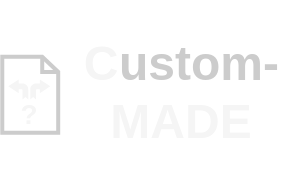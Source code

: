 <mxfile version="12.5.5" type="device"><diagram id="DMRTVL-Fflz_VtOPHfIx" name="Page-1"><mxGraphModel dx="377" dy="90" grid="1" gridSize="10" guides="1" tooltips="1" connect="1" arrows="1" fold="1" page="1" pageScale="1" pageWidth="850" pageHeight="1100" math="0" shadow="0"><root><mxCell id="0"/><mxCell id="1" parent="0"/><mxCell id="o0m-Q0coYIVBU3RR0BmP-1" value="&lt;h1&gt;&amp;nbsp; &amp;nbsp;ustom-&lt;br&gt;&amp;nbsp;&lt;/h1&gt;" style="text;html=1;align=center;verticalAlign=middle;resizable=0;points=[];autosize=1;fillColor=none;strokeColor=none;fontColor=#CCCCCC;labelBackgroundColor=none;" vertex="1" parent="1"><mxGeometry x="28" y="105.5" width="120" height="60" as="geometry"/></mxCell><mxCell id="o0m-Q0coYIVBU3RR0BmP-2" value="" style="html=1;verticalLabelPosition=bottom;align=center;labelBackgroundColor=#ffffff;verticalAlign=top;strokeWidth=2;shadow=0;dashed=0;shape=mxgraph.ios7.icons.document;aspect=fixed;fillColor=none;strokeColor=#CCCCCC;fontColor=#333333;" vertex="1" parent="1"><mxGeometry x="0.14" y="118.37" width="27.96" height="38" as="geometry"/></mxCell><mxCell id="o0m-Q0coYIVBU3RR0BmP-6" value="" style="html=1;shadow=0;dashed=0;align=center;verticalAlign=middle;shape=mxgraph.arrows2.bendArrow;dy=1.44;dx=5.22;notch=1.29;arrowHead=6.85;rounded=1;labelBackgroundColor=none;strokeColor=none;fillColor=#F5F5F5;fontSize=60;aspect=fixed;flipH=0;fontColor=#CCCCCC;" vertex="1" parent="1"><mxGeometry x="14.14" y="129.75" width="10" height="10" as="geometry"/></mxCell><mxCell id="o0m-Q0coYIVBU3RR0BmP-8" value="" style="html=1;shadow=0;dashed=0;align=center;verticalAlign=middle;shape=mxgraph.arrows2.bendArrow;dy=1.44;dx=5.22;notch=1.21;arrowHead=6.85;rounded=1;labelBackgroundColor=none;strokeColor=none;fillColor=#F5F5F5;fontSize=60;aspect=fixed;flipH=1;fontColor=#CCCCCC;" vertex="1" parent="1"><mxGeometry x="3.14" y="129.75" width="10" height="10" as="geometry"/></mxCell><mxCell id="o0m-Q0coYIVBU3RR0BmP-9" value="&lt;h1&gt;C&amp;nbsp; &amp;nbsp; &amp;nbsp; &amp;nbsp; &amp;nbsp; &amp;nbsp;&amp;nbsp;&lt;br&gt;MADE&lt;/h1&gt;" style="text;html=1;align=center;verticalAlign=middle;resizable=0;points=[];autosize=1;fillColor=none;strokeColor=none;fontColor=#F5F5F5;" vertex="1" parent="1"><mxGeometry x="34" y="105.5" width="110" height="60" as="geometry"/></mxCell><mxCell id="o0m-Q0coYIVBU3RR0BmP-11" value="&lt;h1 style=&quot;font-size: 14px;&quot;&gt;?&lt;/h1&gt;" style="text;html=1;align=center;verticalAlign=middle;resizable=0;points=[];autosize=1;fillColor=none;strokeColor=none;fontColor=#F5F5F5;fontSize=14;aspect=fixed;labelBackgroundColor=none;" vertex="1" parent="1"><mxGeometry x="8.14" y="137.13" width="10" height="20" as="geometry"/></mxCell></root></mxGraphModel></diagram></mxfile>